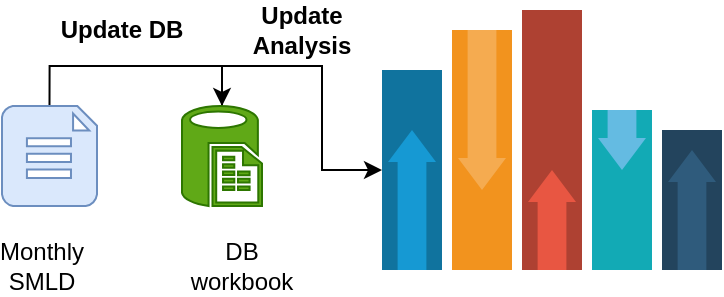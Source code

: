 <mxfile version="12.2.4" pages="1"><diagram id="43UWCD13XCsr7znFCGcD" name="Page-1"><mxGraphModel dx="508" dy="327" grid="1" gridSize="10" guides="1" tooltips="1" connect="1" arrows="1" fold="1" page="1" pageScale="1" pageWidth="850" pageHeight="1100" math="0" shadow="0"><root><mxCell id="0"/><mxCell id="1" parent="0"/><mxCell id="5" style="edgeStyle=orthogonalEdgeStyle;rounded=0;orthogonalLoop=1;jettySize=auto;html=1;exitX=0.5;exitY=0;exitDx=0;exitDy=0;exitPerimeter=0;entryX=0.5;entryY=0;entryDx=0;entryDy=0;entryPerimeter=0;" parent="1" source="2" target="3" edge="1"><mxGeometry relative="1" as="geometry"/></mxCell><mxCell id="2" value="" style="verticalLabelPosition=bottom;html=1;verticalAlign=top;align=center;strokeColor=#6c8ebf;fillColor=#dae8fc;shape=mxgraph.azure.file_2;pointerEvents=1;" parent="1" vertex="1"><mxGeometry x="170" y="130" width="47.5" height="50" as="geometry"/></mxCell><mxCell id="24" style="edgeStyle=orthogonalEdgeStyle;rounded=0;orthogonalLoop=1;jettySize=auto;html=1;exitX=0.5;exitY=0;exitDx=0;exitDy=0;exitPerimeter=0;entryX=0;entryY=0.5;entryDx=0;entryDy=0;" parent="1" source="3" target="8" edge="1"><mxGeometry relative="1" as="geometry"/></mxCell><mxCell id="3" value="" style="verticalLabelPosition=bottom;html=1;verticalAlign=top;align=center;strokeColor=#2D7600;fillColor=#60a917;shape=mxgraph.azure.sql_reporting;fontColor=#ffffff;" parent="1" vertex="1"><mxGeometry x="260" y="130" width="40" height="50" as="geometry"/></mxCell><mxCell id="6" value="Monthly SMLD" style="text;html=1;strokeColor=none;fillColor=none;align=center;verticalAlign=middle;whiteSpace=wrap;rounded=0;" parent="1" vertex="1"><mxGeometry x="170" y="200" width="40" height="20" as="geometry"/></mxCell><mxCell id="7" value="DB workbook" style="text;html=1;strokeColor=none;fillColor=none;align=center;verticalAlign=middle;whiteSpace=wrap;rounded=0;" parent="1" vertex="1"><mxGeometry x="270" y="200" width="40" height="20" as="geometry"/></mxCell><mxCell id="8" value="" style="fillColor=#10739E;strokeColor=none;" parent="1" vertex="1"><mxGeometry x="360" y="112" width="30" height="100" as="geometry"/></mxCell><mxCell id="9" value="" style="shape=mxgraph.arrows2.arrow;dy=0.4;dx=16;notch=0;direction=north;fillColor=#1699D3;strokeColor=none;" parent="8" vertex="1"><mxGeometry x="3" y="30" width="24" height="70" as="geometry"/></mxCell><mxCell id="11" value="" style="fillColor=#F2931E;strokeColor=none;" parent="1" vertex="1"><mxGeometry x="395" y="92" width="30" height="120" as="geometry"/></mxCell><mxCell id="12" value="" style="shape=mxgraph.arrows2.arrow;dy=0.4;dx=16;notch=0;direction=south;fillColor=#F5AB50;strokeColor=none;" parent="11" vertex="1"><mxGeometry x="3" width="24" height="80" as="geometry"/></mxCell><mxCell id="14" value="" style="fillColor=#AE4132;strokeColor=none;" parent="1" vertex="1"><mxGeometry x="430" y="82" width="30" height="130" as="geometry"/></mxCell><mxCell id="15" value="" style="shape=mxgraph.arrows2.arrow;dy=0.4;dx=16;notch=0;direction=north;fillColor=#E85642;strokeColor=none;" parent="14" vertex="1"><mxGeometry x="3" y="80" width="24" height="50" as="geometry"/></mxCell><mxCell id="17" value="" style="fillColor=#12AAB5;strokeColor=none;" parent="1" vertex="1"><mxGeometry x="465" y="132" width="30" height="80" as="geometry"/></mxCell><mxCell id="18" value="" style="shape=mxgraph.arrows2.arrow;dy=0.4;dx=16;notch=0;direction=south;fillColor=#64BBE2;strokeColor=none;" parent="17" vertex="1"><mxGeometry x="3" width="24" height="30" as="geometry"/></mxCell><mxCell id="20" value="" style="fillColor=#23445D;strokeColor=none;" parent="1" vertex="1"><mxGeometry x="500" y="142" width="30" height="70" as="geometry"/></mxCell><mxCell id="21" value="" style="shape=mxgraph.arrows2.arrow;dy=0.4;dx=16;notch=0;direction=north;fillColor=#2F5B7C;strokeColor=none;" parent="20" vertex="1"><mxGeometry x="3" y="10" width="24" height="60" as="geometry"/></mxCell><mxCell id="25" value="&lt;b&gt;Update DB&lt;/b&gt;" style="rounded=0;whiteSpace=wrap;html=1;strokeColor=none;" parent="1" vertex="1"><mxGeometry x="190" y="77" width="80" height="30" as="geometry"/></mxCell><mxCell id="26" value="&lt;b&gt;Update Analysis&lt;/b&gt;" style="rounded=0;whiteSpace=wrap;html=1;strokeColor=none;" parent="1" vertex="1"><mxGeometry x="280" y="77" width="80" height="30" as="geometry"/></mxCell></root></mxGraphModel></diagram></mxfile>